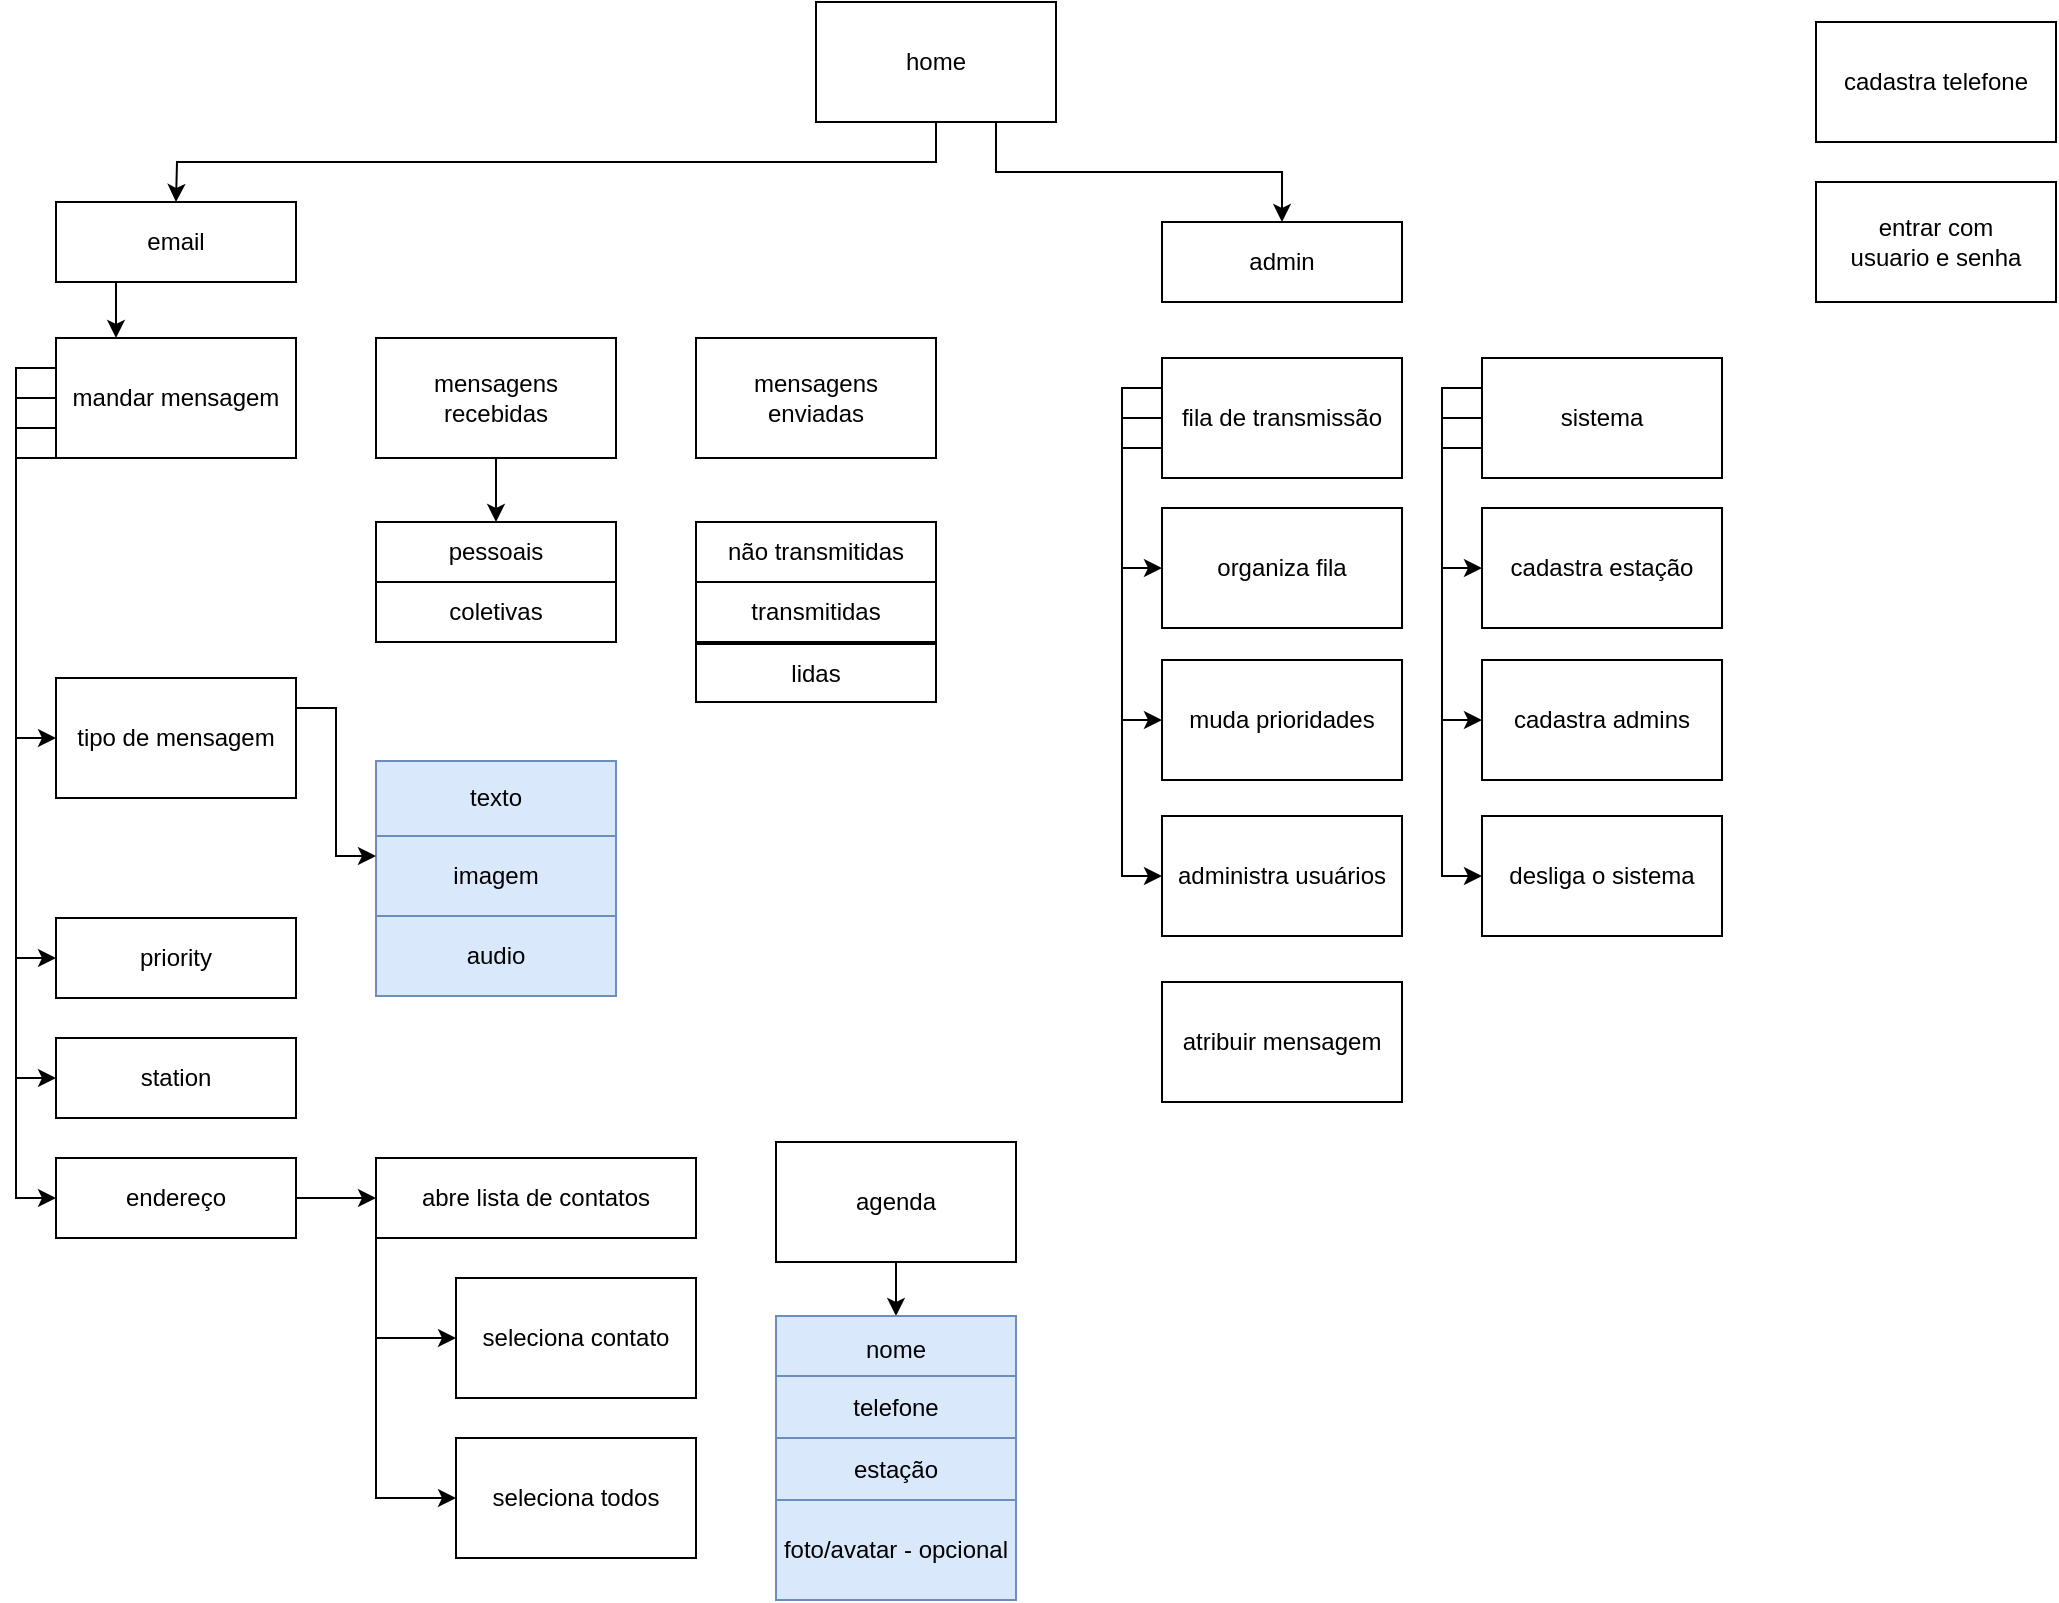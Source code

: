 <mxfile version="13.7.1" type="github" pages="2">
  <diagram id="g7c_GHesMCIOPnkJEdXZ" name="Page-1">
    <mxGraphModel dx="1185" dy="627" grid="1" gridSize="10" guides="1" tooltips="1" connect="1" arrows="1" fold="1" page="1" pageScale="1" pageWidth="827" pageHeight="1169" math="0" shadow="0">
      <root>
        <mxCell id="0" />
        <mxCell id="1" parent="0" />
        <mxCell id="BR5eN3wDMFa7yCFhATpI-165" style="edgeStyle=orthogonalEdgeStyle;rounded=0;orthogonalLoop=1;jettySize=auto;html=1;exitX=0;exitY=0.75;exitDx=0;exitDy=0;entryX=0;entryY=0.5;entryDx=0;entryDy=0;" parent="1" source="BR5eN3wDMFa7yCFhATpI-3" target="BR5eN3wDMFa7yCFhATpI-162" edge="1">
          <mxGeometry relative="1" as="geometry" />
        </mxCell>
        <mxCell id="BR5eN3wDMFa7yCFhATpI-166" style="edgeStyle=orthogonalEdgeStyle;rounded=0;orthogonalLoop=1;jettySize=auto;html=1;exitX=0;exitY=0.5;exitDx=0;exitDy=0;entryX=0;entryY=0.5;entryDx=0;entryDy=0;" parent="1" source="BR5eN3wDMFa7yCFhATpI-3" target="BR5eN3wDMFa7yCFhATpI-142" edge="1">
          <mxGeometry relative="1" as="geometry" />
        </mxCell>
        <mxCell id="BR5eN3wDMFa7yCFhATpI-167" style="edgeStyle=orthogonalEdgeStyle;rounded=0;orthogonalLoop=1;jettySize=auto;html=1;exitX=0;exitY=0.25;exitDx=0;exitDy=0;entryX=0;entryY=0.5;entryDx=0;entryDy=0;" parent="1" source="BR5eN3wDMFa7yCFhATpI-3" target="BR5eN3wDMFa7yCFhATpI-8" edge="1">
          <mxGeometry relative="1" as="geometry" />
        </mxCell>
        <mxCell id="BR5eN3wDMFa7yCFhATpI-168" style="edgeStyle=orthogonalEdgeStyle;rounded=0;orthogonalLoop=1;jettySize=auto;html=1;exitX=0;exitY=1;exitDx=0;exitDy=0;entryX=0;entryY=0.5;entryDx=0;entryDy=0;" parent="1" source="BR5eN3wDMFa7yCFhATpI-3" target="BR5eN3wDMFa7yCFhATpI-148" edge="1">
          <mxGeometry relative="1" as="geometry">
            <Array as="points">
              <mxPoint x="20" y="258" />
              <mxPoint x="20" y="628" />
            </Array>
          </mxGeometry>
        </mxCell>
        <mxCell id="BR5eN3wDMFa7yCFhATpI-3" value="mandar mensagem" style="rounded=0;whiteSpace=wrap;html=1;" parent="1" vertex="1">
          <mxGeometry x="40" y="198" width="120" height="60" as="geometry" />
        </mxCell>
        <mxCell id="BR5eN3wDMFa7yCFhATpI-5" value="texto" style="rounded=0;whiteSpace=wrap;html=1;fillColor=#dae8fc;strokeColor=#6c8ebf;" parent="1" vertex="1">
          <mxGeometry x="200" y="409.5" width="120" height="37.5" as="geometry" />
        </mxCell>
        <mxCell id="BR5eN3wDMFa7yCFhATpI-6" value="imagem" style="rounded=0;whiteSpace=wrap;html=1;fillColor=#dae8fc;strokeColor=#6c8ebf;" parent="1" vertex="1">
          <mxGeometry x="200" y="447" width="120" height="40" as="geometry" />
        </mxCell>
        <mxCell id="BR5eN3wDMFa7yCFhATpI-7" value="audio" style="rounded=0;whiteSpace=wrap;html=1;fillColor=#dae8fc;strokeColor=#6c8ebf;" parent="1" vertex="1">
          <mxGeometry x="200" y="487" width="120" height="40" as="geometry" />
        </mxCell>
        <mxCell id="BR5eN3wDMFa7yCFhATpI-8" value="station" style="rounded=0;whiteSpace=wrap;html=1;" parent="1" vertex="1">
          <mxGeometry x="40" y="548" width="120" height="40" as="geometry" />
        </mxCell>
        <mxCell id="BR5eN3wDMFa7yCFhATpI-142" value="priority" style="rounded=0;whiteSpace=wrap;html=1;" parent="1" vertex="1">
          <mxGeometry x="40" y="488" width="120" height="40" as="geometry" />
        </mxCell>
        <mxCell id="6cBSwd_j-WNA6CGlCiIj-2" style="edgeStyle=orthogonalEdgeStyle;rounded=0;orthogonalLoop=1;jettySize=auto;html=1;exitX=0;exitY=0.25;exitDx=0;exitDy=0;entryX=0;entryY=0.5;entryDx=0;entryDy=0;" parent="1" source="BR5eN3wDMFa7yCFhATpI-143" target="BR5eN3wDMFa7yCFhATpI-171" edge="1">
          <mxGeometry relative="1" as="geometry" />
        </mxCell>
        <mxCell id="6cBSwd_j-WNA6CGlCiIj-3" style="edgeStyle=orthogonalEdgeStyle;rounded=0;orthogonalLoop=1;jettySize=auto;html=1;exitX=0;exitY=0.5;exitDx=0;exitDy=0;entryX=0;entryY=0.5;entryDx=0;entryDy=0;" parent="1" source="BR5eN3wDMFa7yCFhATpI-143" target="BR5eN3wDMFa7yCFhATpI-188" edge="1">
          <mxGeometry relative="1" as="geometry" />
        </mxCell>
        <mxCell id="6cBSwd_j-WNA6CGlCiIj-4" style="edgeStyle=orthogonalEdgeStyle;rounded=0;orthogonalLoop=1;jettySize=auto;html=1;exitX=0;exitY=0.75;exitDx=0;exitDy=0;entryX=0;entryY=0.5;entryDx=0;entryDy=0;" parent="1" source="BR5eN3wDMFa7yCFhATpI-143" target="BR5eN3wDMFa7yCFhATpI-189" edge="1">
          <mxGeometry relative="1" as="geometry" />
        </mxCell>
        <mxCell id="BR5eN3wDMFa7yCFhATpI-143" value="fila de transmissão" style="rounded=0;whiteSpace=wrap;html=1;" parent="1" vertex="1">
          <mxGeometry x="593" y="208" width="120" height="60" as="geometry" />
        </mxCell>
        <mxCell id="6cBSwd_j-WNA6CGlCiIj-5" style="edgeStyle=orthogonalEdgeStyle;rounded=0;orthogonalLoop=1;jettySize=auto;html=1;exitX=0;exitY=0.25;exitDx=0;exitDy=0;entryX=0;entryY=0.5;entryDx=0;entryDy=0;" parent="1" source="BR5eN3wDMFa7yCFhATpI-145" target="BR5eN3wDMFa7yCFhATpI-179" edge="1">
          <mxGeometry relative="1" as="geometry" />
        </mxCell>
        <mxCell id="6cBSwd_j-WNA6CGlCiIj-6" style="edgeStyle=orthogonalEdgeStyle;rounded=0;orthogonalLoop=1;jettySize=auto;html=1;exitX=0;exitY=0.5;exitDx=0;exitDy=0;entryX=0;entryY=0.5;entryDx=0;entryDy=0;" parent="1" source="BR5eN3wDMFa7yCFhATpI-145" target="BR5eN3wDMFa7yCFhATpI-181" edge="1">
          <mxGeometry relative="1" as="geometry" />
        </mxCell>
        <mxCell id="6cBSwd_j-WNA6CGlCiIj-7" style="edgeStyle=orthogonalEdgeStyle;rounded=0;orthogonalLoop=1;jettySize=auto;html=1;exitX=0;exitY=0.75;exitDx=0;exitDy=0;entryX=0;entryY=0.5;entryDx=0;entryDy=0;" parent="1" source="BR5eN3wDMFa7yCFhATpI-145" target="BR5eN3wDMFa7yCFhATpI-190" edge="1">
          <mxGeometry relative="1" as="geometry" />
        </mxCell>
        <mxCell id="BR5eN3wDMFa7yCFhATpI-145" value="sistema" style="whiteSpace=wrap;html=1;" parent="1" vertex="1">
          <mxGeometry x="753" y="208" width="120" height="60" as="geometry" />
        </mxCell>
        <mxCell id="BR5eN3wDMFa7yCFhATpI-147" style="edgeStyle=orthogonalEdgeStyle;rounded=0;orthogonalLoop=1;jettySize=auto;html=1;exitX=0.5;exitY=1;exitDx=0;exitDy=0;" parent="1" source="BR5eN3wDMFa7yCFhATpI-7" target="BR5eN3wDMFa7yCFhATpI-7" edge="1">
          <mxGeometry relative="1" as="geometry" />
        </mxCell>
        <mxCell id="BR5eN3wDMFa7yCFhATpI-148" value="endereço" style="rounded=0;whiteSpace=wrap;html=1;" parent="1" vertex="1">
          <mxGeometry x="40" y="608" width="120" height="40" as="geometry" />
        </mxCell>
        <mxCell id="6cBSwd_j-WNA6CGlCiIj-24" style="edgeStyle=orthogonalEdgeStyle;rounded=0;orthogonalLoop=1;jettySize=auto;html=1;exitX=0.5;exitY=1;exitDx=0;exitDy=0;entryX=0.5;entryY=0;entryDx=0;entryDy=0;" parent="1" source="BR5eN3wDMFa7yCFhATpI-149" target="6cBSwd_j-WNA6CGlCiIj-21" edge="1">
          <mxGeometry relative="1" as="geometry" />
        </mxCell>
        <mxCell id="BR5eN3wDMFa7yCFhATpI-149" value="mensagens &lt;br&gt;recebidas" style="rounded=0;whiteSpace=wrap;html=1;" parent="1" vertex="1">
          <mxGeometry x="200" y="198" width="120" height="60" as="geometry" />
        </mxCell>
        <mxCell id="BR5eN3wDMFa7yCFhATpI-159" style="edgeStyle=orthogonalEdgeStyle;rounded=0;orthogonalLoop=1;jettySize=auto;html=1;exitX=0;exitY=1;exitDx=0;exitDy=0;entryX=0;entryY=0.5;entryDx=0;entryDy=0;" parent="1" source="BR5eN3wDMFa7yCFhATpI-154" target="BR5eN3wDMFa7yCFhATpI-155" edge="1">
          <mxGeometry relative="1" as="geometry">
            <Array as="points">
              <mxPoint x="200" y="698" />
            </Array>
          </mxGeometry>
        </mxCell>
        <mxCell id="BR5eN3wDMFa7yCFhATpI-160" style="edgeStyle=orthogonalEdgeStyle;rounded=0;orthogonalLoop=1;jettySize=auto;html=1;exitX=0;exitY=1;exitDx=0;exitDy=0;entryX=0;entryY=0.5;entryDx=0;entryDy=0;" parent="1" source="BR5eN3wDMFa7yCFhATpI-154" target="BR5eN3wDMFa7yCFhATpI-156" edge="1">
          <mxGeometry relative="1" as="geometry" />
        </mxCell>
        <mxCell id="BR5eN3wDMFa7yCFhATpI-154" value="abre lista de contatos" style="rounded=0;whiteSpace=wrap;html=1;" parent="1" vertex="1">
          <mxGeometry x="200" y="608" width="160" height="40" as="geometry" />
        </mxCell>
        <mxCell id="BR5eN3wDMFa7yCFhATpI-155" value="seleciona contato" style="rounded=0;whiteSpace=wrap;html=1;" parent="1" vertex="1">
          <mxGeometry x="240" y="668" width="120" height="60" as="geometry" />
        </mxCell>
        <mxCell id="BR5eN3wDMFa7yCFhATpI-156" value="seleciona todos" style="rounded=0;whiteSpace=wrap;html=1;" parent="1" vertex="1">
          <mxGeometry x="240" y="748" width="120" height="60" as="geometry" />
        </mxCell>
        <mxCell id="BR5eN3wDMFa7yCFhATpI-157" value="" style="endArrow=classic;html=1;exitX=1;exitY=0.5;exitDx=0;exitDy=0;" parent="1" source="BR5eN3wDMFa7yCFhATpI-148" edge="1">
          <mxGeometry width="50" height="50" relative="1" as="geometry">
            <mxPoint x="300" y="668" as="sourcePoint" />
            <mxPoint x="200" y="628" as="targetPoint" />
          </mxGeometry>
        </mxCell>
        <mxCell id="BR5eN3wDMFa7yCFhATpI-164" style="edgeStyle=orthogonalEdgeStyle;rounded=0;orthogonalLoop=1;jettySize=auto;html=1;exitX=1;exitY=0.25;exitDx=0;exitDy=0;entryX=0;entryY=0.25;entryDx=0;entryDy=0;" parent="1" source="BR5eN3wDMFa7yCFhATpI-162" target="BR5eN3wDMFa7yCFhATpI-6" edge="1">
          <mxGeometry relative="1" as="geometry" />
        </mxCell>
        <mxCell id="BR5eN3wDMFa7yCFhATpI-162" value="tipo de mensagem" style="rounded=0;whiteSpace=wrap;html=1;" parent="1" vertex="1">
          <mxGeometry x="40" y="368" width="120" height="60" as="geometry" />
        </mxCell>
        <mxCell id="BR5eN3wDMFa7yCFhATpI-171" value="organiza fila" style="rounded=0;whiteSpace=wrap;html=1;" parent="1" vertex="1">
          <mxGeometry x="593" y="283" width="120" height="60" as="geometry" />
        </mxCell>
        <mxCell id="6cBSwd_j-WNA6CGlCiIj-8" style="edgeStyle=orthogonalEdgeStyle;rounded=0;orthogonalLoop=1;jettySize=auto;html=1;exitX=0.5;exitY=1;exitDx=0;exitDy=0;entryX=0.5;entryY=0;entryDx=0;entryDy=0;" parent="1" source="BR5eN3wDMFa7yCFhATpI-172" target="BR5eN3wDMFa7yCFhATpI-173" edge="1">
          <mxGeometry relative="1" as="geometry" />
        </mxCell>
        <mxCell id="BR5eN3wDMFa7yCFhATpI-172" value="agenda" style="rounded=0;whiteSpace=wrap;html=1;" parent="1" vertex="1">
          <mxGeometry x="400" y="600" width="120" height="60" as="geometry" />
        </mxCell>
        <mxCell id="BR5eN3wDMFa7yCFhATpI-173" value="nome" style="rounded=0;whiteSpace=wrap;html=1;fillColor=#dae8fc;strokeColor=#6c8ebf;" parent="1" vertex="1">
          <mxGeometry x="400" y="687" width="120" height="33" as="geometry" />
        </mxCell>
        <mxCell id="BR5eN3wDMFa7yCFhATpI-174" value="telefone" style="rounded=0;whiteSpace=wrap;html=1;fillColor=#dae8fc;strokeColor=#6c8ebf;" parent="1" vertex="1">
          <mxGeometry x="400" y="717" width="120" height="31" as="geometry" />
        </mxCell>
        <mxCell id="BR5eN3wDMFa7yCFhATpI-176" style="edgeStyle=orthogonalEdgeStyle;rounded=0;orthogonalLoop=1;jettySize=auto;html=1;exitX=0.5;exitY=1;exitDx=0;exitDy=0;fillColor=#dae8fc;strokeColor=#6c8ebf;" parent="1" source="BR5eN3wDMFa7yCFhATpI-174" target="BR5eN3wDMFa7yCFhATpI-174" edge="1">
          <mxGeometry relative="1" as="geometry" />
        </mxCell>
        <mxCell id="BR5eN3wDMFa7yCFhATpI-177" value="estação" style="rounded=0;whiteSpace=wrap;html=1;fillColor=#dae8fc;strokeColor=#6c8ebf;" parent="1" vertex="1">
          <mxGeometry x="400" y="748" width="120" height="31" as="geometry" />
        </mxCell>
        <mxCell id="BR5eN3wDMFa7yCFhATpI-178" value="foto/avatar - opcional" style="rounded=0;whiteSpace=wrap;html=1;fillColor=#dae8fc;strokeColor=#6c8ebf;" parent="1" vertex="1">
          <mxGeometry x="400" y="779" width="120" height="50" as="geometry" />
        </mxCell>
        <mxCell id="BR5eN3wDMFa7yCFhATpI-179" value="cadastra estação" style="rounded=0;whiteSpace=wrap;html=1;" parent="1" vertex="1">
          <mxGeometry x="753" y="283" width="120" height="60" as="geometry" />
        </mxCell>
        <mxCell id="BR5eN3wDMFa7yCFhATpI-191" style="edgeStyle=orthogonalEdgeStyle;rounded=0;orthogonalLoop=1;jettySize=auto;html=1;exitX=0.5;exitY=1;exitDx=0;exitDy=0;entryX=0.5;entryY=0;entryDx=0;entryDy=0;" parent="1" source="BR5eN3wDMFa7yCFhATpI-180" edge="1">
          <mxGeometry relative="1" as="geometry">
            <mxPoint x="100" y="130" as="targetPoint" />
          </mxGeometry>
        </mxCell>
        <mxCell id="BR5eN3wDMFa7yCFhATpI-192" style="edgeStyle=orthogonalEdgeStyle;rounded=0;orthogonalLoop=1;jettySize=auto;html=1;exitX=0.75;exitY=1;exitDx=0;exitDy=0;" parent="1" source="BR5eN3wDMFa7yCFhATpI-180" target="BR5eN3wDMFa7yCFhATpI-187" edge="1">
          <mxGeometry relative="1" as="geometry" />
        </mxCell>
        <mxCell id="BR5eN3wDMFa7yCFhATpI-180" value="home" style="rounded=0;whiteSpace=wrap;html=1;" parent="1" vertex="1">
          <mxGeometry x="420" y="30" width="120" height="60" as="geometry" />
        </mxCell>
        <mxCell id="BR5eN3wDMFa7yCFhATpI-181" value="cadastra admins" style="rounded=0;whiteSpace=wrap;html=1;" parent="1" vertex="1">
          <mxGeometry x="753" y="359" width="120" height="60" as="geometry" />
        </mxCell>
        <mxCell id="BR5eN3wDMFa7yCFhATpI-194" style="edgeStyle=orthogonalEdgeStyle;rounded=0;orthogonalLoop=1;jettySize=auto;html=1;exitX=0.25;exitY=1;exitDx=0;exitDy=0;entryX=0.25;entryY=0;entryDx=0;entryDy=0;" parent="1" target="BR5eN3wDMFa7yCFhATpI-3" edge="1">
          <mxGeometry relative="1" as="geometry">
            <mxPoint x="70" y="170" as="sourcePoint" />
          </mxGeometry>
        </mxCell>
        <mxCell id="BR5eN3wDMFa7yCFhATpI-183" value="cadastra telefone" style="rounded=0;whiteSpace=wrap;html=1;" parent="1" vertex="1">
          <mxGeometry x="920" y="40" width="120" height="60" as="geometry" />
        </mxCell>
        <mxCell id="BR5eN3wDMFa7yCFhATpI-185" value="entrar com &lt;br&gt;usuario e senha" style="rounded=0;whiteSpace=wrap;html=1;" parent="1" vertex="1">
          <mxGeometry x="920" y="120" width="120" height="60" as="geometry" />
        </mxCell>
        <mxCell id="BR5eN3wDMFa7yCFhATpI-187" value="admin" style="rounded=0;whiteSpace=wrap;html=1;" parent="1" vertex="1">
          <mxGeometry x="593" y="140" width="120" height="40" as="geometry" />
        </mxCell>
        <mxCell id="BR5eN3wDMFa7yCFhATpI-188" value="muda prioridades" style="rounded=0;whiteSpace=wrap;html=1;" parent="1" vertex="1">
          <mxGeometry x="593" y="359" width="120" height="60" as="geometry" />
        </mxCell>
        <mxCell id="BR5eN3wDMFa7yCFhATpI-189" value="administra usuários" style="rounded=0;whiteSpace=wrap;html=1;" parent="1" vertex="1">
          <mxGeometry x="593" y="437" width="120" height="60" as="geometry" />
        </mxCell>
        <mxCell id="BR5eN3wDMFa7yCFhATpI-190" value="desliga o sistema" style="rounded=0;whiteSpace=wrap;html=1;" parent="1" vertex="1">
          <mxGeometry x="753" y="437" width="120" height="60" as="geometry" />
        </mxCell>
        <mxCell id="6cBSwd_j-WNA6CGlCiIj-19" value="atribuir mensagem" style="rounded=0;whiteSpace=wrap;html=1;" parent="1" vertex="1">
          <mxGeometry x="593" y="520" width="120" height="60" as="geometry" />
        </mxCell>
        <mxCell id="6cBSwd_j-WNA6CGlCiIj-21" value="pessoais" style="rounded=0;whiteSpace=wrap;html=1;" parent="1" vertex="1">
          <mxGeometry x="200" y="290" width="120" height="30" as="geometry" />
        </mxCell>
        <mxCell id="6cBSwd_j-WNA6CGlCiIj-23" value="coletivas" style="rounded=0;whiteSpace=wrap;html=1;" parent="1" vertex="1">
          <mxGeometry x="200" y="320" width="120" height="30" as="geometry" />
        </mxCell>
        <mxCell id="6cBSwd_j-WNA6CGlCiIj-25" value="mensagens &lt;br&gt;enviadas" style="rounded=0;whiteSpace=wrap;html=1;" parent="1" vertex="1">
          <mxGeometry x="360" y="198" width="120" height="60" as="geometry" />
        </mxCell>
        <mxCell id="6cBSwd_j-WNA6CGlCiIj-26" value="transmitidas" style="rounded=0;whiteSpace=wrap;html=1;" parent="1" vertex="1">
          <mxGeometry x="360" y="320" width="120" height="30" as="geometry" />
        </mxCell>
        <mxCell id="6cBSwd_j-WNA6CGlCiIj-27" value="lidas" style="rounded=0;whiteSpace=wrap;html=1;" parent="1" vertex="1">
          <mxGeometry x="360" y="351" width="120" height="29" as="geometry" />
        </mxCell>
        <mxCell id="6cBSwd_j-WNA6CGlCiIj-28" value="não transmitidas" style="rounded=0;whiteSpace=wrap;html=1;" parent="1" vertex="1">
          <mxGeometry x="360" y="290" width="120" height="30" as="geometry" />
        </mxCell>
        <mxCell id="plBp9kkPD8xGYtj1wmp--2" value="email" style="rounded=0;whiteSpace=wrap;html=1;" parent="1" vertex="1">
          <mxGeometry x="40" y="130" width="120" height="40" as="geometry" />
        </mxCell>
      </root>
    </mxGraphModel>
  </diagram>
  <diagram id="yYyDsez3Zi0EeHAuD_Hj" name="Page-2">
    <mxGraphModel dx="634" dy="439" grid="1" gridSize="10" guides="1" tooltips="1" connect="1" arrows="1" fold="1" page="1" pageScale="1" pageWidth="827" pageHeight="1169" math="0" shadow="0">
      <root>
        <mxCell id="4oK83UJz1MApXACUqrMY-0" />
        <mxCell id="4oK83UJz1MApXACUqrMY-1" parent="4oK83UJz1MApXACUqrMY-0" />
      </root>
    </mxGraphModel>
  </diagram>
</mxfile>
